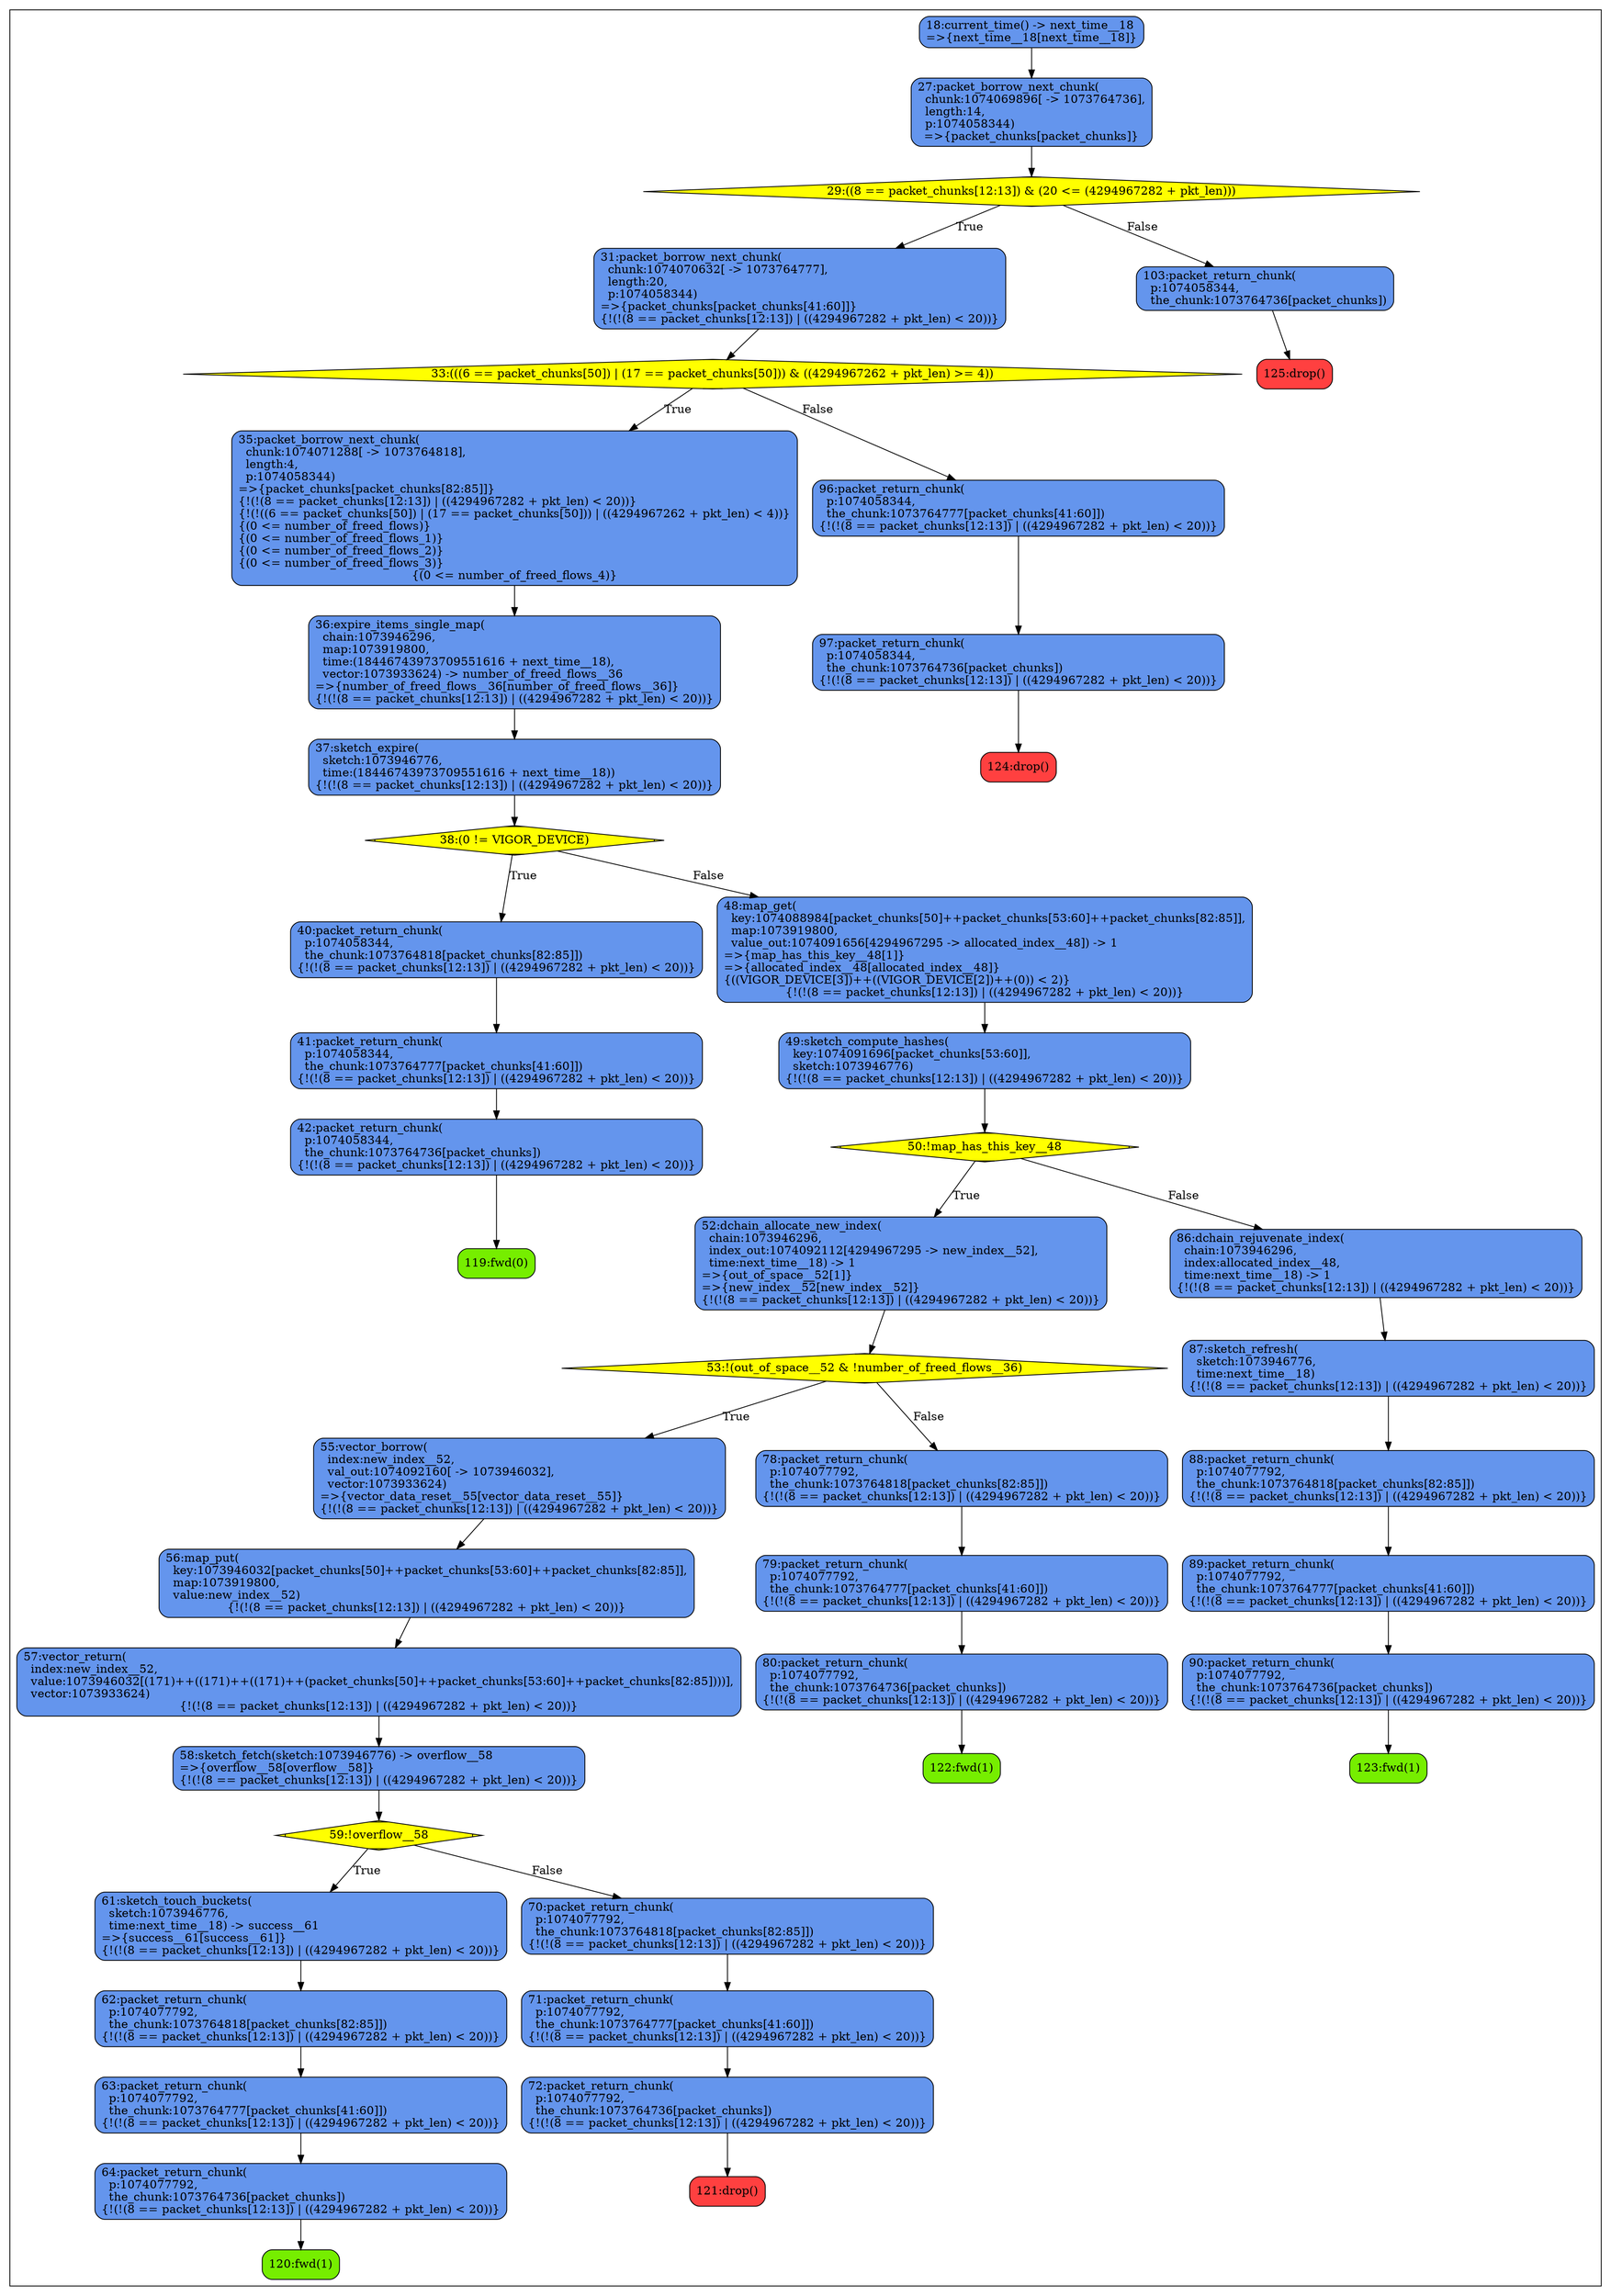 digraph mygraph {
	node [shape=box style=rounded border=0];
	subgraph clusterprocess {
		node [style="rounded,filled",color=black];
		119 [label="119:fwd(0)", fillcolor="chartreuse2"];
		42 [label="42:packet_return_chunk(\l  p:1074058344,\l  the_chunk:1073764736[packet_chunks])\l{!(!(8 == packet_chunks[12:13]) | ((4294967282 + pkt_len) < 20))}", fillcolor="cornflowerblue"];
		42 -> 119;
		41 [label="41:packet_return_chunk(\l  p:1074058344,\l  the_chunk:1073764777[packet_chunks[41:60]])\l{!(!(8 == packet_chunks[12:13]) | ((4294967282 + pkt_len) < 20))}", fillcolor="cornflowerblue"];
		41 -> 42;
		40 [label="40:packet_return_chunk(\l  p:1074058344,\l  the_chunk:1073764818[packet_chunks[82:85]])\l{!(!(8 == packet_chunks[12:13]) | ((4294967282 + pkt_len) < 20))}", fillcolor="cornflowerblue"];
		40 -> 41;
		120 [label="120:fwd(1)", fillcolor="chartreuse2"];
		64 [label="64:packet_return_chunk(\l  p:1074077792,\l  the_chunk:1073764736[packet_chunks])\l{!(!(8 == packet_chunks[12:13]) | ((4294967282 + pkt_len) < 20))}", fillcolor="cornflowerblue"];
		64 -> 120;
		63 [label="63:packet_return_chunk(\l  p:1074077792,\l  the_chunk:1073764777[packet_chunks[41:60]])\l{!(!(8 == packet_chunks[12:13]) | ((4294967282 + pkt_len) < 20))}", fillcolor="cornflowerblue"];
		63 -> 64;
		62 [label="62:packet_return_chunk(\l  p:1074077792,\l  the_chunk:1073764818[packet_chunks[82:85]])\l{!(!(8 == packet_chunks[12:13]) | ((4294967282 + pkt_len) < 20))}", fillcolor="cornflowerblue"];
		62 -> 63;
		61 [label="61:sketch_touch_buckets(\l  sketch:1073946776,\l  time:next_time__18) -> success__61\l=>{success__61[success__61]}\l{!(!(8 == packet_chunks[12:13]) | ((4294967282 + pkt_len) < 20))}", fillcolor="cornflowerblue"];
		61 -> 62;
		121 [label="121:drop()", fillcolor="brown1"];
		72 [label="72:packet_return_chunk(\l  p:1074077792,\l  the_chunk:1073764736[packet_chunks])\l{!(!(8 == packet_chunks[12:13]) | ((4294967282 + pkt_len) < 20))}", fillcolor="cornflowerblue"];
		72 -> 121;
		71 [label="71:packet_return_chunk(\l  p:1074077792,\l  the_chunk:1073764777[packet_chunks[41:60]])\l{!(!(8 == packet_chunks[12:13]) | ((4294967282 + pkt_len) < 20))}", fillcolor="cornflowerblue"];
		71 -> 72;
		70 [label="70:packet_return_chunk(\l  p:1074077792,\l  the_chunk:1073764818[packet_chunks[82:85]])\l{!(!(8 == packet_chunks[12:13]) | ((4294967282 + pkt_len) < 20))}", fillcolor="cornflowerblue"];
		70 -> 71;
		59 [shape=Mdiamond, label="59:!overflow__58", fillcolor="yellow"];
		59 -> 61 [label="True"];
		59 -> 70 [label="False"];
		58 [label="58:sketch_fetch(sketch:1073946776) -> overflow__58\l=>{overflow__58[overflow__58]}\l{!(!(8 == packet_chunks[12:13]) | ((4294967282 + pkt_len) < 20))}", fillcolor="cornflowerblue"];
		58 -> 59;
		57 [label="57:vector_return(\l  index:new_index__52,\l  value:1073946032[(171)++((171)++((171)++(packet_chunks[50]++packet_chunks[53:60]++packet_chunks[82:85])))],\l  vector:1073933624)\l{!(!(8 == packet_chunks[12:13]) | ((4294967282 + pkt_len) < 20))}", fillcolor="cornflowerblue"];
		57 -> 58;
		56 [label="56:map_put(\l  key:1073946032[packet_chunks[50]++packet_chunks[53:60]++packet_chunks[82:85]],\l  map:1073919800,\l  value:new_index__52)\l{!(!(8 == packet_chunks[12:13]) | ((4294967282 + pkt_len) < 20))}", fillcolor="cornflowerblue"];
		56 -> 57;
		55 [label="55:vector_borrow(\l  index:new_index__52,\l  val_out:1074092160[ -> 1073946032],\l  vector:1073933624)\l=>{vector_data_reset__55[vector_data_reset__55]}\l{!(!(8 == packet_chunks[12:13]) | ((4294967282 + pkt_len) < 20))}", fillcolor="cornflowerblue"];
		55 -> 56;
		122 [label="122:fwd(1)", fillcolor="chartreuse2"];
		80 [label="80:packet_return_chunk(\l  p:1074077792,\l  the_chunk:1073764736[packet_chunks])\l{!(!(8 == packet_chunks[12:13]) | ((4294967282 + pkt_len) < 20))}", fillcolor="cornflowerblue"];
		80 -> 122;
		79 [label="79:packet_return_chunk(\l  p:1074077792,\l  the_chunk:1073764777[packet_chunks[41:60]])\l{!(!(8 == packet_chunks[12:13]) | ((4294967282 + pkt_len) < 20))}", fillcolor="cornflowerblue"];
		79 -> 80;
		78 [label="78:packet_return_chunk(\l  p:1074077792,\l  the_chunk:1073764818[packet_chunks[82:85]])\l{!(!(8 == packet_chunks[12:13]) | ((4294967282 + pkt_len) < 20))}", fillcolor="cornflowerblue"];
		78 -> 79;
		53 [shape=Mdiamond, label="53:!(out_of_space__52 & !number_of_freed_flows__36)", fillcolor="yellow"];
		53 -> 55 [label="True"];
		53 -> 78 [label="False"];
		52 [label="52:dchain_allocate_new_index(\l  chain:1073946296,\l  index_out:1074092112[4294967295 -> new_index__52],\l  time:next_time__18) -> 1\l=>{out_of_space__52[1]}\l=>{new_index__52[new_index__52]}\l{!(!(8 == packet_chunks[12:13]) | ((4294967282 + pkt_len) < 20))}", fillcolor="cornflowerblue"];
		52 -> 53;
		123 [label="123:fwd(1)", fillcolor="chartreuse2"];
		90 [label="90:packet_return_chunk(\l  p:1074077792,\l  the_chunk:1073764736[packet_chunks])\l{!(!(8 == packet_chunks[12:13]) | ((4294967282 + pkt_len) < 20))}", fillcolor="cornflowerblue"];
		90 -> 123;
		89 [label="89:packet_return_chunk(\l  p:1074077792,\l  the_chunk:1073764777[packet_chunks[41:60]])\l{!(!(8 == packet_chunks[12:13]) | ((4294967282 + pkt_len) < 20))}", fillcolor="cornflowerblue"];
		89 -> 90;
		88 [label="88:packet_return_chunk(\l  p:1074077792,\l  the_chunk:1073764818[packet_chunks[82:85]])\l{!(!(8 == packet_chunks[12:13]) | ((4294967282 + pkt_len) < 20))}", fillcolor="cornflowerblue"];
		88 -> 89;
		87 [label="87:sketch_refresh(\l  sketch:1073946776,\l  time:next_time__18)\l{!(!(8 == packet_chunks[12:13]) | ((4294967282 + pkt_len) < 20))}", fillcolor="cornflowerblue"];
		87 -> 88;
		86 [label="86:dchain_rejuvenate_index(\l  chain:1073946296,\l  index:allocated_index__48,\l  time:next_time__18) -> 1\l{!(!(8 == packet_chunks[12:13]) | ((4294967282 + pkt_len) < 20))}", fillcolor="cornflowerblue"];
		86 -> 87;
		50 [shape=Mdiamond, label="50:!map_has_this_key__48", fillcolor="yellow"];
		50 -> 52 [label="True"];
		50 -> 86 [label="False"];
		49 [label="49:sketch_compute_hashes(\l  key:1074091696[packet_chunks[53:60]],\l  sketch:1073946776)\l{!(!(8 == packet_chunks[12:13]) | ((4294967282 + pkt_len) < 20))}", fillcolor="cornflowerblue"];
		49 -> 50;
		48 [label="48:map_get(\l  key:1074088984[packet_chunks[50]++packet_chunks[53:60]++packet_chunks[82:85]],\l  map:1073919800,\l  value_out:1074091656[4294967295 -> allocated_index__48]) -> 1\l=>{map_has_this_key__48[1]}\l=>{allocated_index__48[allocated_index__48]}\l{((VIGOR_DEVICE[3])++((VIGOR_DEVICE[2])++(0)) < 2)}\l{!(!(8 == packet_chunks[12:13]) | ((4294967282 + pkt_len) < 20))}", fillcolor="cornflowerblue"];
		48 -> 49;
		38 [shape=Mdiamond, label="38:(0 != VIGOR_DEVICE)", fillcolor="yellow"];
		38 -> 40 [label="True"];
		38 -> 48 [label="False"];
		37 [label="37:sketch_expire(\l  sketch:1073946776,\l  time:(18446743973709551616 + next_time__18))\l{!(!(8 == packet_chunks[12:13]) | ((4294967282 + pkt_len) < 20))}", fillcolor="cornflowerblue"];
		37 -> 38;
		36 [label="36:expire_items_single_map(\l  chain:1073946296,\l  map:1073919800,\l  time:(18446743973709551616 + next_time__18),\l  vector:1073933624) -> number_of_freed_flows__36\l=>{number_of_freed_flows__36[number_of_freed_flows__36]}\l{!(!(8 == packet_chunks[12:13]) | ((4294967282 + pkt_len) < 20))}", fillcolor="cornflowerblue"];
		36 -> 37;
		35 [label="35:packet_borrow_next_chunk(\l  chunk:1074071288[ -> 1073764818],\l  length:4,\l  p:1074058344)\l=>{packet_chunks[packet_chunks[82:85]]}\l{!(!(8 == packet_chunks[12:13]) | ((4294967282 + pkt_len) < 20))}\l{!(!((6 == packet_chunks[50]) | (17 == packet_chunks[50])) | ((4294967262 + pkt_len) < 4))}\l{(0 <= number_of_freed_flows)}\l{(0 <= number_of_freed_flows_1)}\l{(0 <= number_of_freed_flows_2)}\l{(0 <= number_of_freed_flows_3)}\l{(0 <= number_of_freed_flows_4)}", fillcolor="cornflowerblue"];
		35 -> 36;
		124 [label="124:drop()", fillcolor="brown1"];
		97 [label="97:packet_return_chunk(\l  p:1074058344,\l  the_chunk:1073764736[packet_chunks])\l{!(!(8 == packet_chunks[12:13]) | ((4294967282 + pkt_len) < 20))}", fillcolor="cornflowerblue"];
		97 -> 124;
		96 [label="96:packet_return_chunk(\l  p:1074058344,\l  the_chunk:1073764777[packet_chunks[41:60]])\l{!(!(8 == packet_chunks[12:13]) | ((4294967282 + pkt_len) < 20))}", fillcolor="cornflowerblue"];
		96 -> 97;
		33 [shape=Mdiamond, label="33:(((6 == packet_chunks[50]) | (17 == packet_chunks[50])) & ((4294967262 + pkt_len) >= 4))", fillcolor="yellow"];
		33 -> 35 [label="True"];
		33 -> 96 [label="False"];
		31 [label="31:packet_borrow_next_chunk(\l  chunk:1074070632[ -> 1073764777],\l  length:20,\l  p:1074058344)\l=>{packet_chunks[packet_chunks[41:60]]}\l{!(!(8 == packet_chunks[12:13]) | ((4294967282 + pkt_len) < 20))}", fillcolor="cornflowerblue"];
		31 -> 33;
		125 [label="125:drop()", fillcolor="brown1"];
		103 [label="103:packet_return_chunk(\l  p:1074058344,\l  the_chunk:1073764736[packet_chunks])", fillcolor="cornflowerblue"];
		103 -> 125;
		29 [shape=Mdiamond, label="29:((8 == packet_chunks[12:13]) & (20 <= (4294967282 + pkt_len)))", fillcolor="yellow"];
		29 -> 31 [label="True"];
		29 -> 103 [label="False"];
		27 [label="27:packet_borrow_next_chunk(\l  chunk:1074069896[ -> 1073764736],\l  length:14,\l  p:1074058344)\l=>{packet_chunks[packet_chunks]}", fillcolor="cornflowerblue"];
		27 -> 29;
		18 [label="18:current_time() -> next_time__18\l=>{next_time__18[next_time__18]}", fillcolor="cornflowerblue"];
		18 -> 27;
	}
}